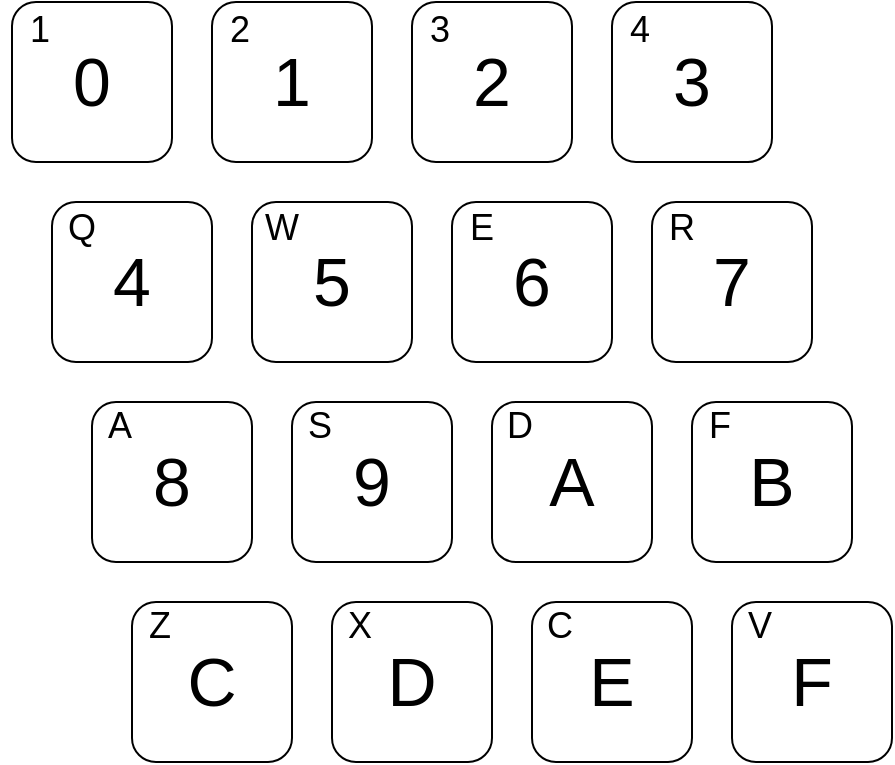 <mxfile version="14.7.7" type="device"><diagram id="FwmxyimLMoEo2eH9UoXm" name="Page-1"><mxGraphModel dx="868" dy="452" grid="1" gridSize="10" guides="1" tooltips="1" connect="1" arrows="1" fold="1" page="1" pageScale="1" pageWidth="850" pageHeight="1100" math="0" shadow="0"><root><mxCell id="0"/><mxCell id="1" parent="0"/><mxCell id="NI25wgAmmTsmtrGaV9ir-1" value="&lt;font style=&quot;font-size: 34px&quot;&gt;0&lt;/font&gt;" style="rounded=1;whiteSpace=wrap;html=1;" vertex="1" parent="1"><mxGeometry x="200" y="80" width="80" height="80" as="geometry"/></mxCell><mxCell id="NI25wgAmmTsmtrGaV9ir-2" value="1" style="text;html=1;strokeColor=none;fillColor=none;align=center;verticalAlign=middle;whiteSpace=wrap;rounded=0;fontSize=18;" vertex="1" parent="1"><mxGeometry x="194" y="84" width="40" height="20" as="geometry"/></mxCell><mxCell id="NI25wgAmmTsmtrGaV9ir-3" value="&lt;font style=&quot;font-size: 34px&quot;&gt;1&lt;/font&gt;" style="rounded=1;whiteSpace=wrap;html=1;" vertex="1" parent="1"><mxGeometry x="300" y="80" width="80" height="80" as="geometry"/></mxCell><mxCell id="NI25wgAmmTsmtrGaV9ir-4" value="2" style="text;html=1;strokeColor=none;fillColor=none;align=center;verticalAlign=middle;whiteSpace=wrap;rounded=0;fontSize=18;" vertex="1" parent="1"><mxGeometry x="294" y="84" width="40" height="20" as="geometry"/></mxCell><mxCell id="NI25wgAmmTsmtrGaV9ir-5" value="&lt;font style=&quot;font-size: 34px&quot;&gt;2&lt;/font&gt;" style="rounded=1;whiteSpace=wrap;html=1;" vertex="1" parent="1"><mxGeometry x="400" y="80" width="80" height="80" as="geometry"/></mxCell><mxCell id="NI25wgAmmTsmtrGaV9ir-6" value="3" style="text;html=1;strokeColor=none;fillColor=none;align=center;verticalAlign=middle;whiteSpace=wrap;rounded=0;fontSize=18;" vertex="1" parent="1"><mxGeometry x="394" y="84" width="40" height="20" as="geometry"/></mxCell><mxCell id="NI25wgAmmTsmtrGaV9ir-7" value="&lt;font style=&quot;font-size: 34px&quot;&gt;3&lt;/font&gt;" style="rounded=1;whiteSpace=wrap;html=1;" vertex="1" parent="1"><mxGeometry x="500" y="80" width="80" height="80" as="geometry"/></mxCell><mxCell id="NI25wgAmmTsmtrGaV9ir-8" value="4" style="text;html=1;strokeColor=none;fillColor=none;align=center;verticalAlign=middle;whiteSpace=wrap;rounded=0;fontSize=18;" vertex="1" parent="1"><mxGeometry x="494" y="84" width="40" height="20" as="geometry"/></mxCell><mxCell id="NI25wgAmmTsmtrGaV9ir-9" value="&lt;font style=&quot;font-size: 34px&quot;&gt;4&lt;/font&gt;" style="rounded=1;whiteSpace=wrap;html=1;" vertex="1" parent="1"><mxGeometry x="220" y="180" width="80" height="80" as="geometry"/></mxCell><mxCell id="NI25wgAmmTsmtrGaV9ir-10" value="Q" style="text;html=1;strokeColor=none;fillColor=none;align=center;verticalAlign=middle;whiteSpace=wrap;rounded=0;fontSize=18;" vertex="1" parent="1"><mxGeometry x="215" y="183" width="40" height="20" as="geometry"/></mxCell><mxCell id="NI25wgAmmTsmtrGaV9ir-11" value="&lt;font style=&quot;font-size: 34px&quot;&gt;5&lt;/font&gt;" style="rounded=1;whiteSpace=wrap;html=1;" vertex="1" parent="1"><mxGeometry x="320" y="180" width="80" height="80" as="geometry"/></mxCell><mxCell id="NI25wgAmmTsmtrGaV9ir-12" value="W" style="text;html=1;strokeColor=none;fillColor=none;align=center;verticalAlign=middle;whiteSpace=wrap;rounded=0;fontSize=18;" vertex="1" parent="1"><mxGeometry x="315" y="183" width="40" height="20" as="geometry"/></mxCell><mxCell id="NI25wgAmmTsmtrGaV9ir-13" value="&lt;font style=&quot;font-size: 34px&quot;&gt;6&lt;/font&gt;" style="rounded=1;whiteSpace=wrap;html=1;" vertex="1" parent="1"><mxGeometry x="420" y="180" width="80" height="80" as="geometry"/></mxCell><mxCell id="NI25wgAmmTsmtrGaV9ir-14" value="E" style="text;html=1;strokeColor=none;fillColor=none;align=center;verticalAlign=middle;whiteSpace=wrap;rounded=0;fontSize=18;" vertex="1" parent="1"><mxGeometry x="415" y="183" width="40" height="20" as="geometry"/></mxCell><mxCell id="NI25wgAmmTsmtrGaV9ir-15" value="&lt;font style=&quot;font-size: 34px&quot;&gt;7&lt;/font&gt;" style="rounded=1;whiteSpace=wrap;html=1;" vertex="1" parent="1"><mxGeometry x="520" y="180" width="80" height="80" as="geometry"/></mxCell><mxCell id="NI25wgAmmTsmtrGaV9ir-16" value="R" style="text;html=1;strokeColor=none;fillColor=none;align=center;verticalAlign=middle;whiteSpace=wrap;rounded=0;fontSize=18;" vertex="1" parent="1"><mxGeometry x="515" y="183" width="40" height="20" as="geometry"/></mxCell><mxCell id="NI25wgAmmTsmtrGaV9ir-17" value="&lt;font style=&quot;font-size: 34px&quot;&gt;8&lt;/font&gt;" style="rounded=1;whiteSpace=wrap;html=1;" vertex="1" parent="1"><mxGeometry x="240" y="280" width="80" height="80" as="geometry"/></mxCell><mxCell id="NI25wgAmmTsmtrGaV9ir-18" value="A" style="text;html=1;strokeColor=none;fillColor=none;align=center;verticalAlign=middle;whiteSpace=wrap;rounded=0;fontSize=18;" vertex="1" parent="1"><mxGeometry x="234" y="282" width="40" height="20" as="geometry"/></mxCell><mxCell id="NI25wgAmmTsmtrGaV9ir-19" value="&lt;font style=&quot;font-size: 34px&quot;&gt;9&lt;/font&gt;" style="rounded=1;whiteSpace=wrap;html=1;" vertex="1" parent="1"><mxGeometry x="340" y="280" width="80" height="80" as="geometry"/></mxCell><mxCell id="NI25wgAmmTsmtrGaV9ir-20" value="S" style="text;html=1;strokeColor=none;fillColor=none;align=center;verticalAlign=middle;whiteSpace=wrap;rounded=0;fontSize=18;" vertex="1" parent="1"><mxGeometry x="334" y="282" width="40" height="20" as="geometry"/></mxCell><mxCell id="NI25wgAmmTsmtrGaV9ir-21" value="&lt;font style=&quot;font-size: 34px&quot;&gt;A&lt;/font&gt;" style="rounded=1;whiteSpace=wrap;html=1;" vertex="1" parent="1"><mxGeometry x="440" y="280" width="80" height="80" as="geometry"/></mxCell><mxCell id="NI25wgAmmTsmtrGaV9ir-22" value="D" style="text;html=1;strokeColor=none;fillColor=none;align=center;verticalAlign=middle;whiteSpace=wrap;rounded=0;fontSize=18;" vertex="1" parent="1"><mxGeometry x="434" y="282" width="40" height="20" as="geometry"/></mxCell><mxCell id="NI25wgAmmTsmtrGaV9ir-23" value="&lt;font style=&quot;font-size: 34px&quot;&gt;B&lt;/font&gt;" style="rounded=1;whiteSpace=wrap;html=1;" vertex="1" parent="1"><mxGeometry x="540" y="280" width="80" height="80" as="geometry"/></mxCell><mxCell id="NI25wgAmmTsmtrGaV9ir-24" value="F" style="text;html=1;strokeColor=none;fillColor=none;align=center;verticalAlign=middle;whiteSpace=wrap;rounded=0;fontSize=18;" vertex="1" parent="1"><mxGeometry x="534" y="282" width="40" height="20" as="geometry"/></mxCell><mxCell id="NI25wgAmmTsmtrGaV9ir-33" value="&lt;font style=&quot;font-size: 34px&quot;&gt;C&lt;/font&gt;" style="rounded=1;whiteSpace=wrap;html=1;" vertex="1" parent="1"><mxGeometry x="260" y="380" width="80" height="80" as="geometry"/></mxCell><mxCell id="NI25wgAmmTsmtrGaV9ir-34" value="Z" style="text;html=1;strokeColor=none;fillColor=none;align=center;verticalAlign=middle;whiteSpace=wrap;rounded=0;fontSize=18;" vertex="1" parent="1"><mxGeometry x="254" y="382" width="40" height="20" as="geometry"/></mxCell><mxCell id="NI25wgAmmTsmtrGaV9ir-35" value="&lt;font style=&quot;font-size: 34px&quot;&gt;D&lt;/font&gt;" style="rounded=1;whiteSpace=wrap;html=1;" vertex="1" parent="1"><mxGeometry x="360" y="380" width="80" height="80" as="geometry"/></mxCell><mxCell id="NI25wgAmmTsmtrGaV9ir-36" value="X" style="text;html=1;strokeColor=none;fillColor=none;align=center;verticalAlign=middle;whiteSpace=wrap;rounded=0;fontSize=18;" vertex="1" parent="1"><mxGeometry x="354" y="382" width="40" height="20" as="geometry"/></mxCell><mxCell id="NI25wgAmmTsmtrGaV9ir-37" value="&lt;font style=&quot;font-size: 34px&quot;&gt;E&lt;/font&gt;" style="rounded=1;whiteSpace=wrap;html=1;" vertex="1" parent="1"><mxGeometry x="460" y="380" width="80" height="80" as="geometry"/></mxCell><mxCell id="NI25wgAmmTsmtrGaV9ir-38" value="C" style="text;html=1;strokeColor=none;fillColor=none;align=center;verticalAlign=middle;whiteSpace=wrap;rounded=0;fontSize=18;" vertex="1" parent="1"><mxGeometry x="454" y="382" width="40" height="20" as="geometry"/></mxCell><mxCell id="NI25wgAmmTsmtrGaV9ir-39" value="&lt;font style=&quot;font-size: 34px&quot;&gt;F&lt;/font&gt;" style="rounded=1;whiteSpace=wrap;html=1;" vertex="1" parent="1"><mxGeometry x="560" y="380" width="80" height="80" as="geometry"/></mxCell><mxCell id="NI25wgAmmTsmtrGaV9ir-40" value="V" style="text;html=1;strokeColor=none;fillColor=none;align=center;verticalAlign=middle;whiteSpace=wrap;rounded=0;fontSize=18;" vertex="1" parent="1"><mxGeometry x="554" y="382" width="40" height="20" as="geometry"/></mxCell></root></mxGraphModel></diagram></mxfile>